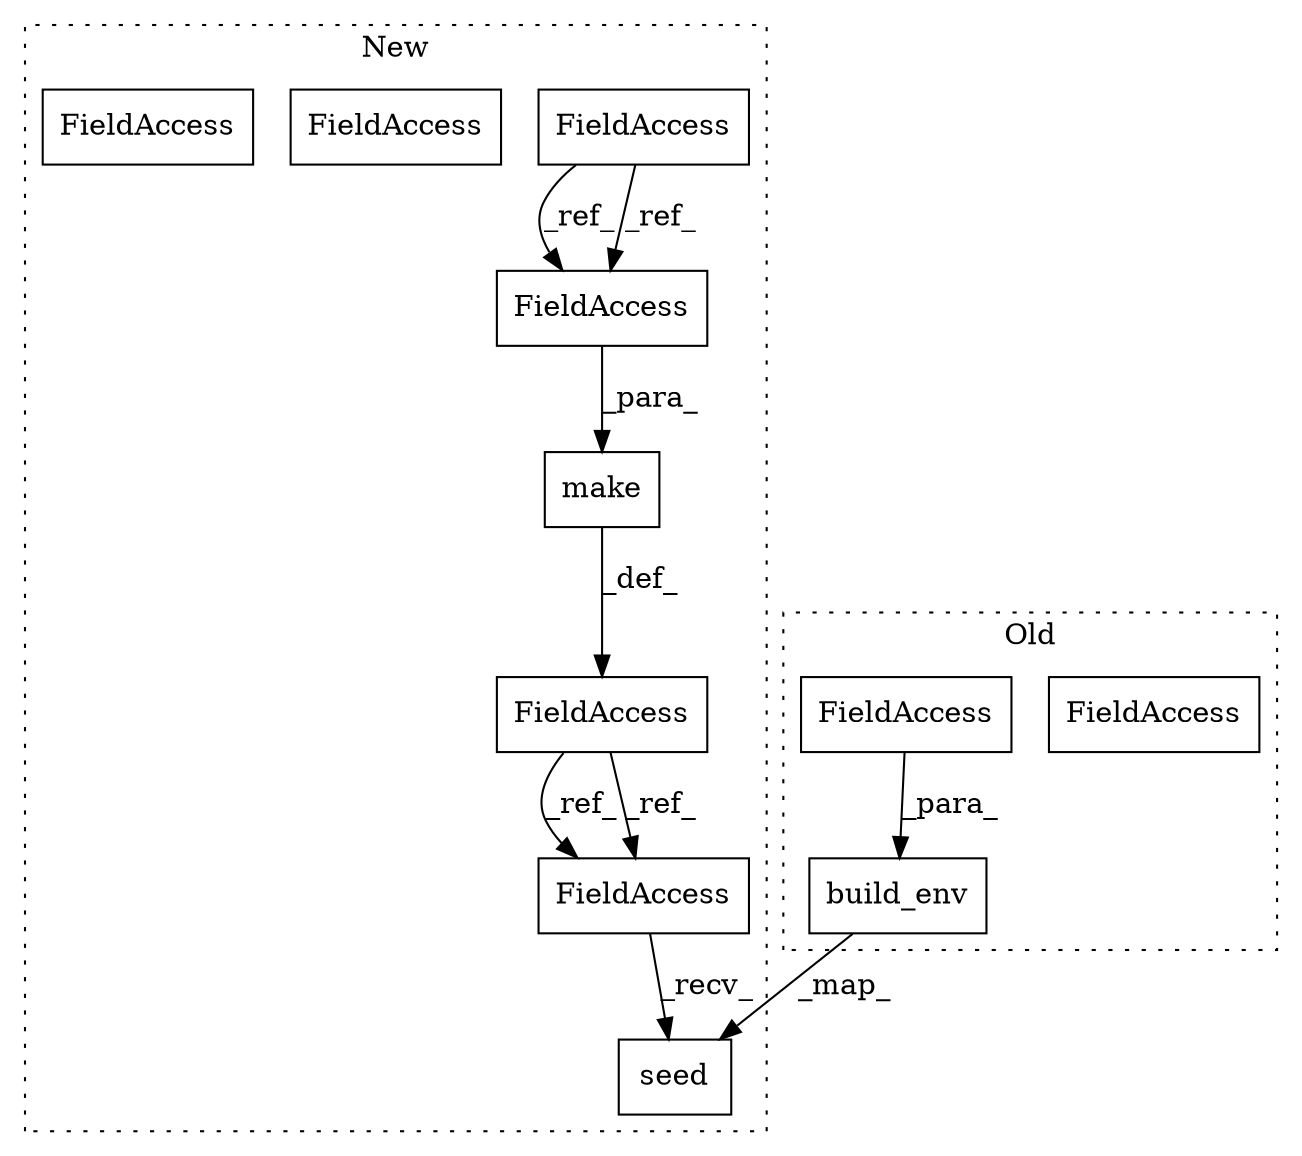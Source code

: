 digraph G {
subgraph cluster0 {
1 [label="build_env" a="32" s="950,976" l="10,1" shape="box"];
3 [label="FieldAccess" a="22" s="960" l="6" shape="box"];
11 [label="FieldAccess" a="22" s="960" l="6" shape="box"];
label = "Old";
style="dotted";
}
subgraph cluster1 {
2 [label="seed" a="32" s="1016,1030" l="5,1" shape="box"];
4 [label="FieldAccess" a="22" s="962" l="6" shape="box"];
5 [label="FieldAccess" a="22" s="999" l="6" shape="box"];
6 [label="make" a="32" s="994,1005" l="5,1" shape="box"];
7 [label="FieldAccess" a="22" s="986" l="3" shape="box"];
8 [label="FieldAccess" a="22" s="1012" l="3" shape="box"];
9 [label="FieldAccess" a="22" s="999" l="6" shape="box"];
10 [label="FieldAccess" a="22" s="1012" l="3" shape="box"];
label = "New";
style="dotted";
}
1 -> 2 [label="_map_"];
4 -> 9 [label="_ref_"];
4 -> 9 [label="_ref_"];
6 -> 7 [label="_def_"];
7 -> 10 [label="_ref_"];
7 -> 10 [label="_ref_"];
9 -> 6 [label="_para_"];
10 -> 2 [label="_recv_"];
11 -> 1 [label="_para_"];
}